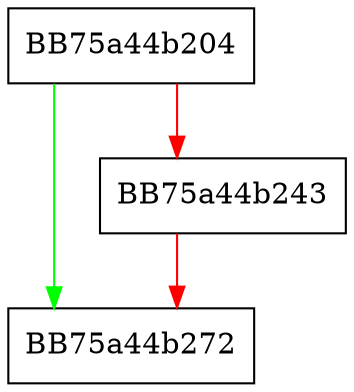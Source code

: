 digraph FireStageCallback {
  node [shape="box"];
  graph [splines=ortho];
  BB75a44b204 -> BB75a44b272 [color="green"];
  BB75a44b204 -> BB75a44b243 [color="red"];
  BB75a44b243 -> BB75a44b272 [color="red"];
}